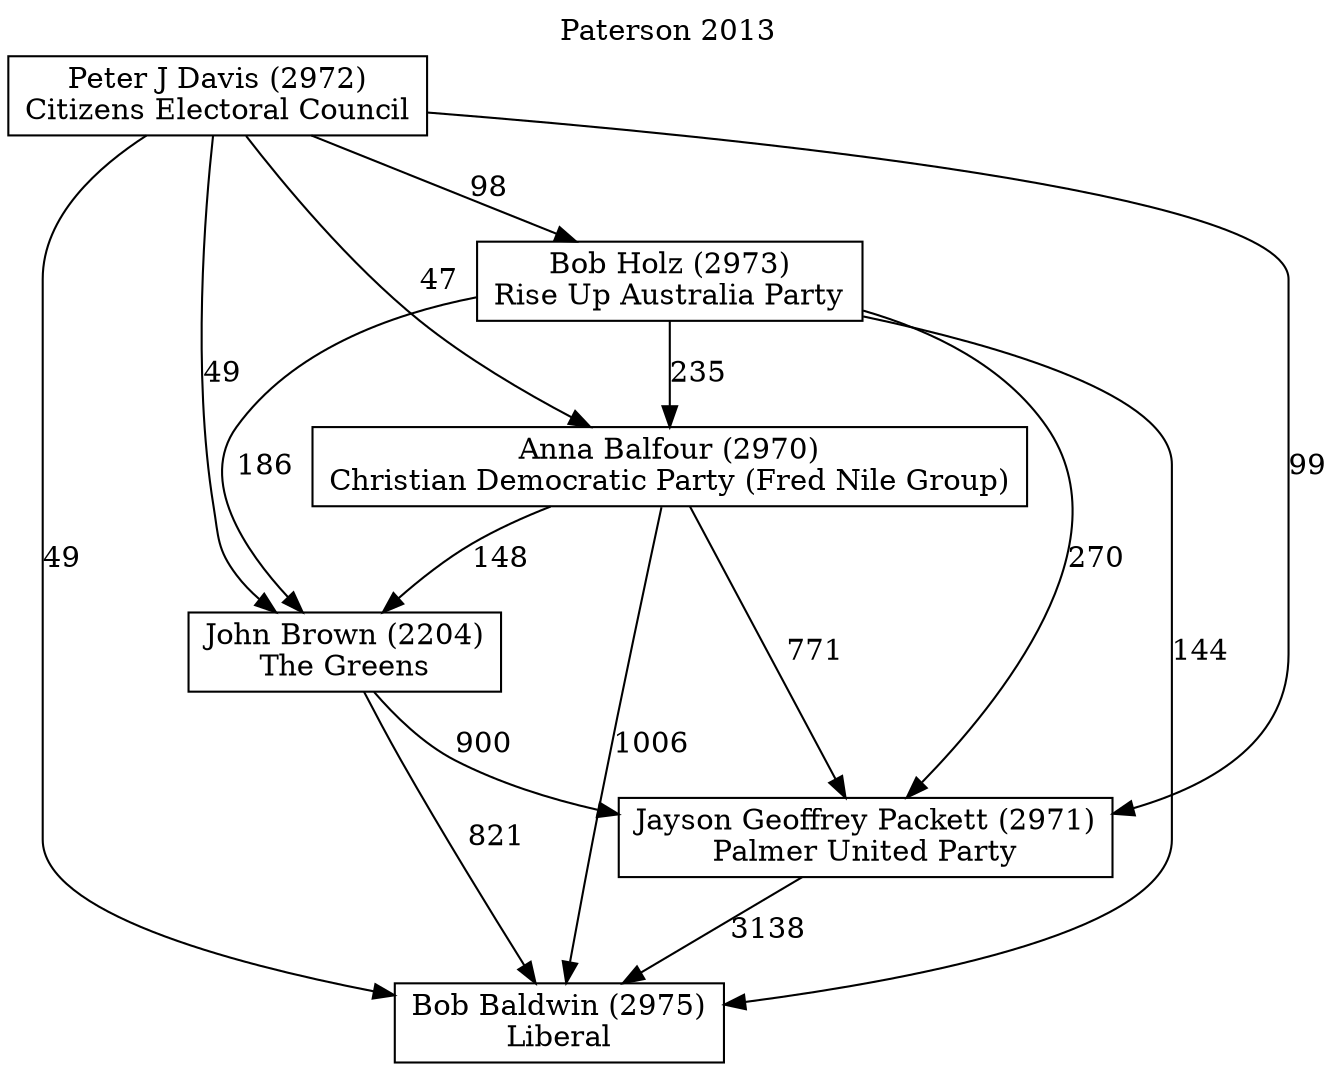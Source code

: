 // House preference flow
digraph "Bob Baldwin (2975)_Paterson_2013" {
	graph [label="Paterson 2013" labelloc=t mclimit=10]
	node [shape=box]
	"Bob Baldwin (2975)" [label="Bob Baldwin (2975)
Liberal"]
	"Jayson Geoffrey Packett (2971)" [label="Jayson Geoffrey Packett (2971)
Palmer United Party"]
	"John Brown (2204)" [label="John Brown (2204)
The Greens"]
	"Anna Balfour (2970)" [label="Anna Balfour (2970)
Christian Democratic Party (Fred Nile Group)"]
	"Bob Holz (2973)" [label="Bob Holz (2973)
Rise Up Australia Party"]
	"Peter J Davis (2972)" [label="Peter J Davis (2972)
Citizens Electoral Council"]
	"Jayson Geoffrey Packett (2971)" -> "Bob Baldwin (2975)" [label=3138]
	"John Brown (2204)" -> "Jayson Geoffrey Packett (2971)" [label=900]
	"Anna Balfour (2970)" -> "John Brown (2204)" [label=148]
	"Bob Holz (2973)" -> "Anna Balfour (2970)" [label=235]
	"Peter J Davis (2972)" -> "Bob Holz (2973)" [label=98]
	"John Brown (2204)" -> "Bob Baldwin (2975)" [label=821]
	"Anna Balfour (2970)" -> "Bob Baldwin (2975)" [label=1006]
	"Bob Holz (2973)" -> "Bob Baldwin (2975)" [label=144]
	"Peter J Davis (2972)" -> "Bob Baldwin (2975)" [label=49]
	"Peter J Davis (2972)" -> "Anna Balfour (2970)" [label=47]
	"Bob Holz (2973)" -> "John Brown (2204)" [label=186]
	"Peter J Davis (2972)" -> "John Brown (2204)" [label=49]
	"Anna Balfour (2970)" -> "Jayson Geoffrey Packett (2971)" [label=771]
	"Bob Holz (2973)" -> "Jayson Geoffrey Packett (2971)" [label=270]
	"Peter J Davis (2972)" -> "Jayson Geoffrey Packett (2971)" [label=99]
}
